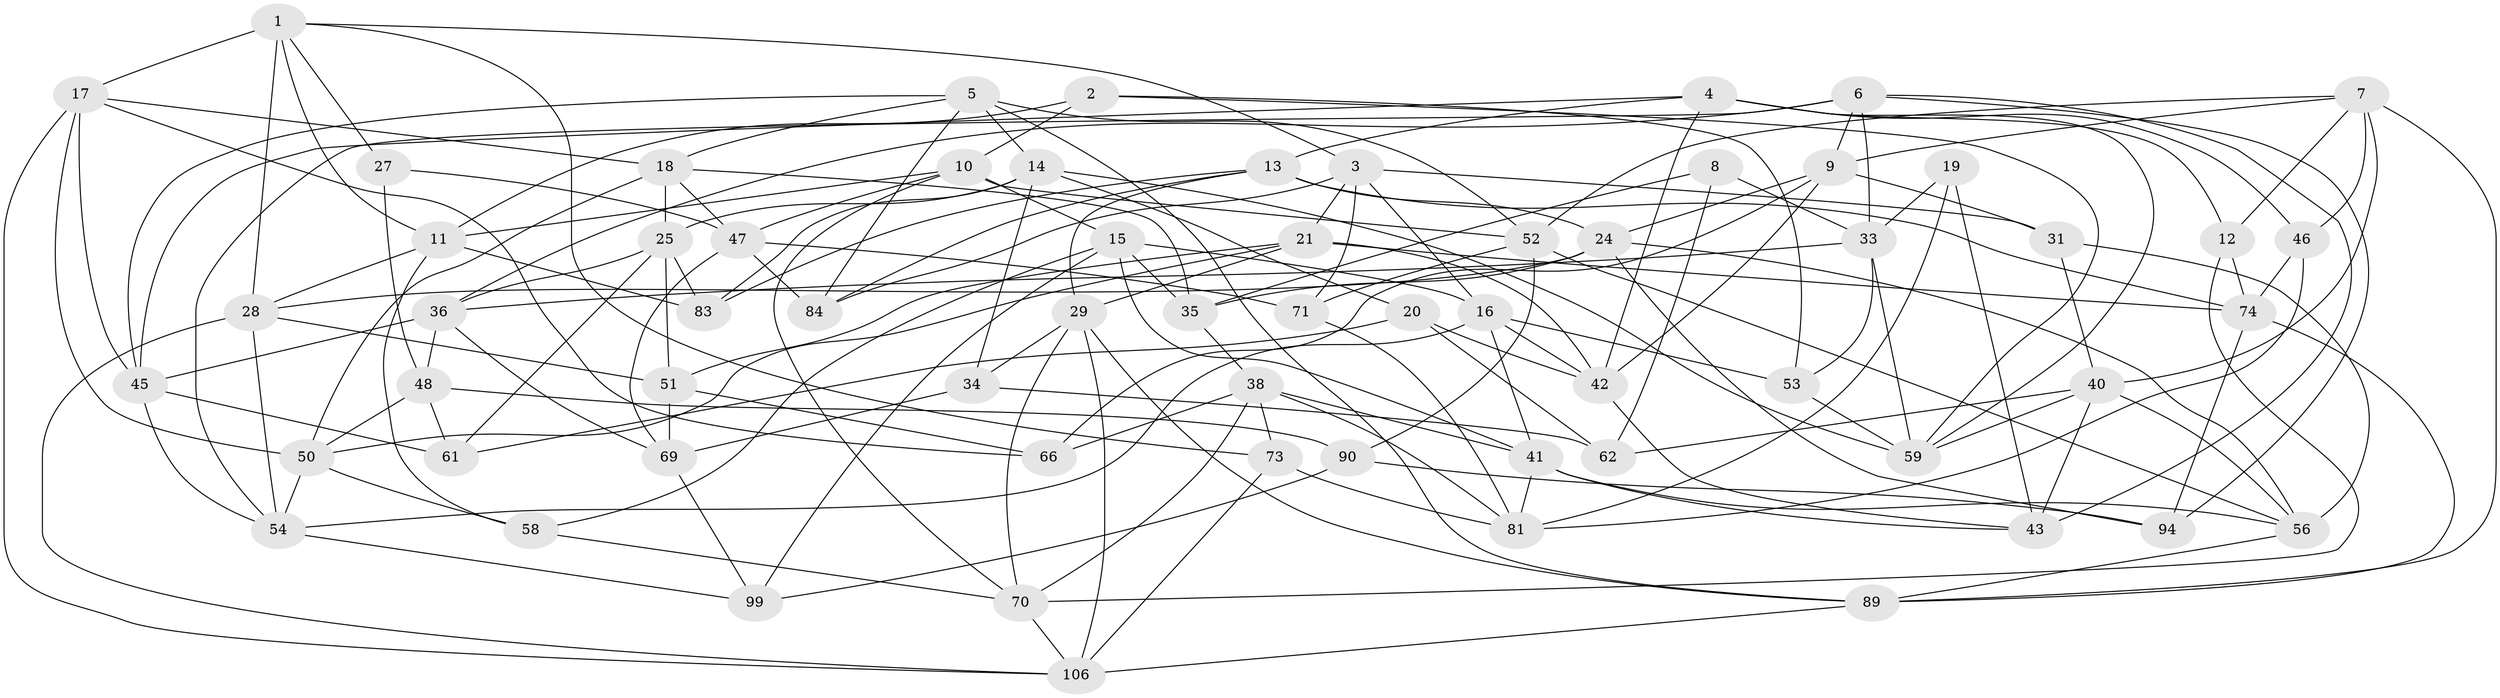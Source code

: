 // Generated by graph-tools (version 1.1) at 2025/24/03/03/25 07:24:30]
// undirected, 64 vertices, 167 edges
graph export_dot {
graph [start="1"]
  node [color=gray90,style=filled];
  1 [super="+68"];
  2;
  3 [super="+37"];
  4 [super="+23"];
  5 [super="+63"];
  6 [super="+91"];
  7 [super="+22"];
  8;
  9 [super="+32"];
  10 [super="+82"];
  11 [super="+49"];
  12;
  13 [super="+26"];
  14 [super="+105"];
  15 [super="+92"];
  16 [super="+30"];
  17 [super="+75"];
  18 [super="+39"];
  19;
  20;
  21 [super="+57"];
  24 [super="+72"];
  25 [super="+98"];
  27;
  28 [super="+60"];
  29 [super="+79"];
  31;
  33 [super="+67"];
  34;
  35 [super="+65"];
  36 [super="+103"];
  38 [super="+97"];
  40 [super="+88"];
  41 [super="+86"];
  42 [super="+80"];
  43 [super="+44"];
  45 [super="+101"];
  46;
  47 [super="+104"];
  48 [super="+77"];
  50 [super="+87"];
  51 [super="+55"];
  52 [super="+64"];
  53;
  54 [super="+85"];
  56 [super="+96"];
  58;
  59 [super="+76"];
  61;
  62;
  66;
  69 [super="+95"];
  70 [super="+93"];
  71;
  73;
  74 [super="+78"];
  81 [super="+102"];
  83;
  84;
  89 [super="+100"];
  90;
  94;
  99;
  106 [super="+107"];
  1 -- 11;
  1 -- 3;
  1 -- 28;
  1 -- 73;
  1 -- 27;
  1 -- 17;
  2 -- 11;
  2 -- 53;
  2 -- 10;
  2 -- 59;
  3 -- 16;
  3 -- 21;
  3 -- 84;
  3 -- 71;
  3 -- 31;
  4 -- 42;
  4 -- 13;
  4 -- 45;
  4 -- 59;
  4 -- 12;
  4 -- 46;
  5 -- 84;
  5 -- 89;
  5 -- 52;
  5 -- 45;
  5 -- 14;
  5 -- 18;
  6 -- 43;
  6 -- 33;
  6 -- 94;
  6 -- 54;
  6 -- 9;
  6 -- 36;
  7 -- 52;
  7 -- 46;
  7 -- 89;
  7 -- 40;
  7 -- 12;
  7 -- 9;
  8 -- 62;
  8 -- 35 [weight=2];
  8 -- 33;
  9 -- 42;
  9 -- 24;
  9 -- 66;
  9 -- 31;
  10 -- 70;
  10 -- 11;
  10 -- 15;
  10 -- 52;
  10 -- 47;
  11 -- 83;
  11 -- 58;
  11 -- 28;
  12 -- 74;
  12 -- 70;
  13 -- 84;
  13 -- 74;
  13 -- 83;
  13 -- 29;
  13 -- 24;
  14 -- 25;
  14 -- 20;
  14 -- 59;
  14 -- 34;
  14 -- 83;
  15 -- 41;
  15 -- 99;
  15 -- 58;
  15 -- 35;
  15 -- 16;
  16 -- 54;
  16 -- 41;
  16 -- 42;
  16 -- 53;
  17 -- 66;
  17 -- 18;
  17 -- 50;
  17 -- 106;
  17 -- 45;
  18 -- 47;
  18 -- 25;
  18 -- 35;
  18 -- 50;
  19 -- 33;
  19 -- 43 [weight=2];
  19 -- 81;
  20 -- 61;
  20 -- 42;
  20 -- 62;
  21 -- 42;
  21 -- 74;
  21 -- 50;
  21 -- 51;
  21 -- 29;
  24 -- 94;
  24 -- 35;
  24 -- 56;
  24 -- 28;
  25 -- 83;
  25 -- 51;
  25 -- 61;
  25 -- 36;
  27 -- 47;
  27 -- 48 [weight=2];
  28 -- 106;
  28 -- 51;
  28 -- 54;
  29 -- 34;
  29 -- 70;
  29 -- 89;
  29 -- 106;
  31 -- 40;
  31 -- 56;
  33 -- 59;
  33 -- 36;
  33 -- 53;
  34 -- 62;
  34 -- 69;
  35 -- 38;
  36 -- 48;
  36 -- 69;
  36 -- 45;
  38 -- 66;
  38 -- 73;
  38 -- 70;
  38 -- 81;
  38 -- 41;
  40 -- 59;
  40 -- 56;
  40 -- 43;
  40 -- 62;
  41 -- 81;
  41 -- 56;
  41 -- 43;
  42 -- 43;
  45 -- 61;
  45 -- 54;
  46 -- 81;
  46 -- 74;
  47 -- 69;
  47 -- 84;
  47 -- 71;
  48 -- 50;
  48 -- 90;
  48 -- 61;
  50 -- 54;
  50 -- 58;
  51 -- 69 [weight=2];
  51 -- 66;
  52 -- 71;
  52 -- 56;
  52 -- 90;
  53 -- 59;
  54 -- 99;
  56 -- 89;
  58 -- 70;
  69 -- 99;
  70 -- 106;
  71 -- 81;
  73 -- 106;
  73 -- 81;
  74 -- 89;
  74 -- 94;
  89 -- 106;
  90 -- 99;
  90 -- 94;
}
